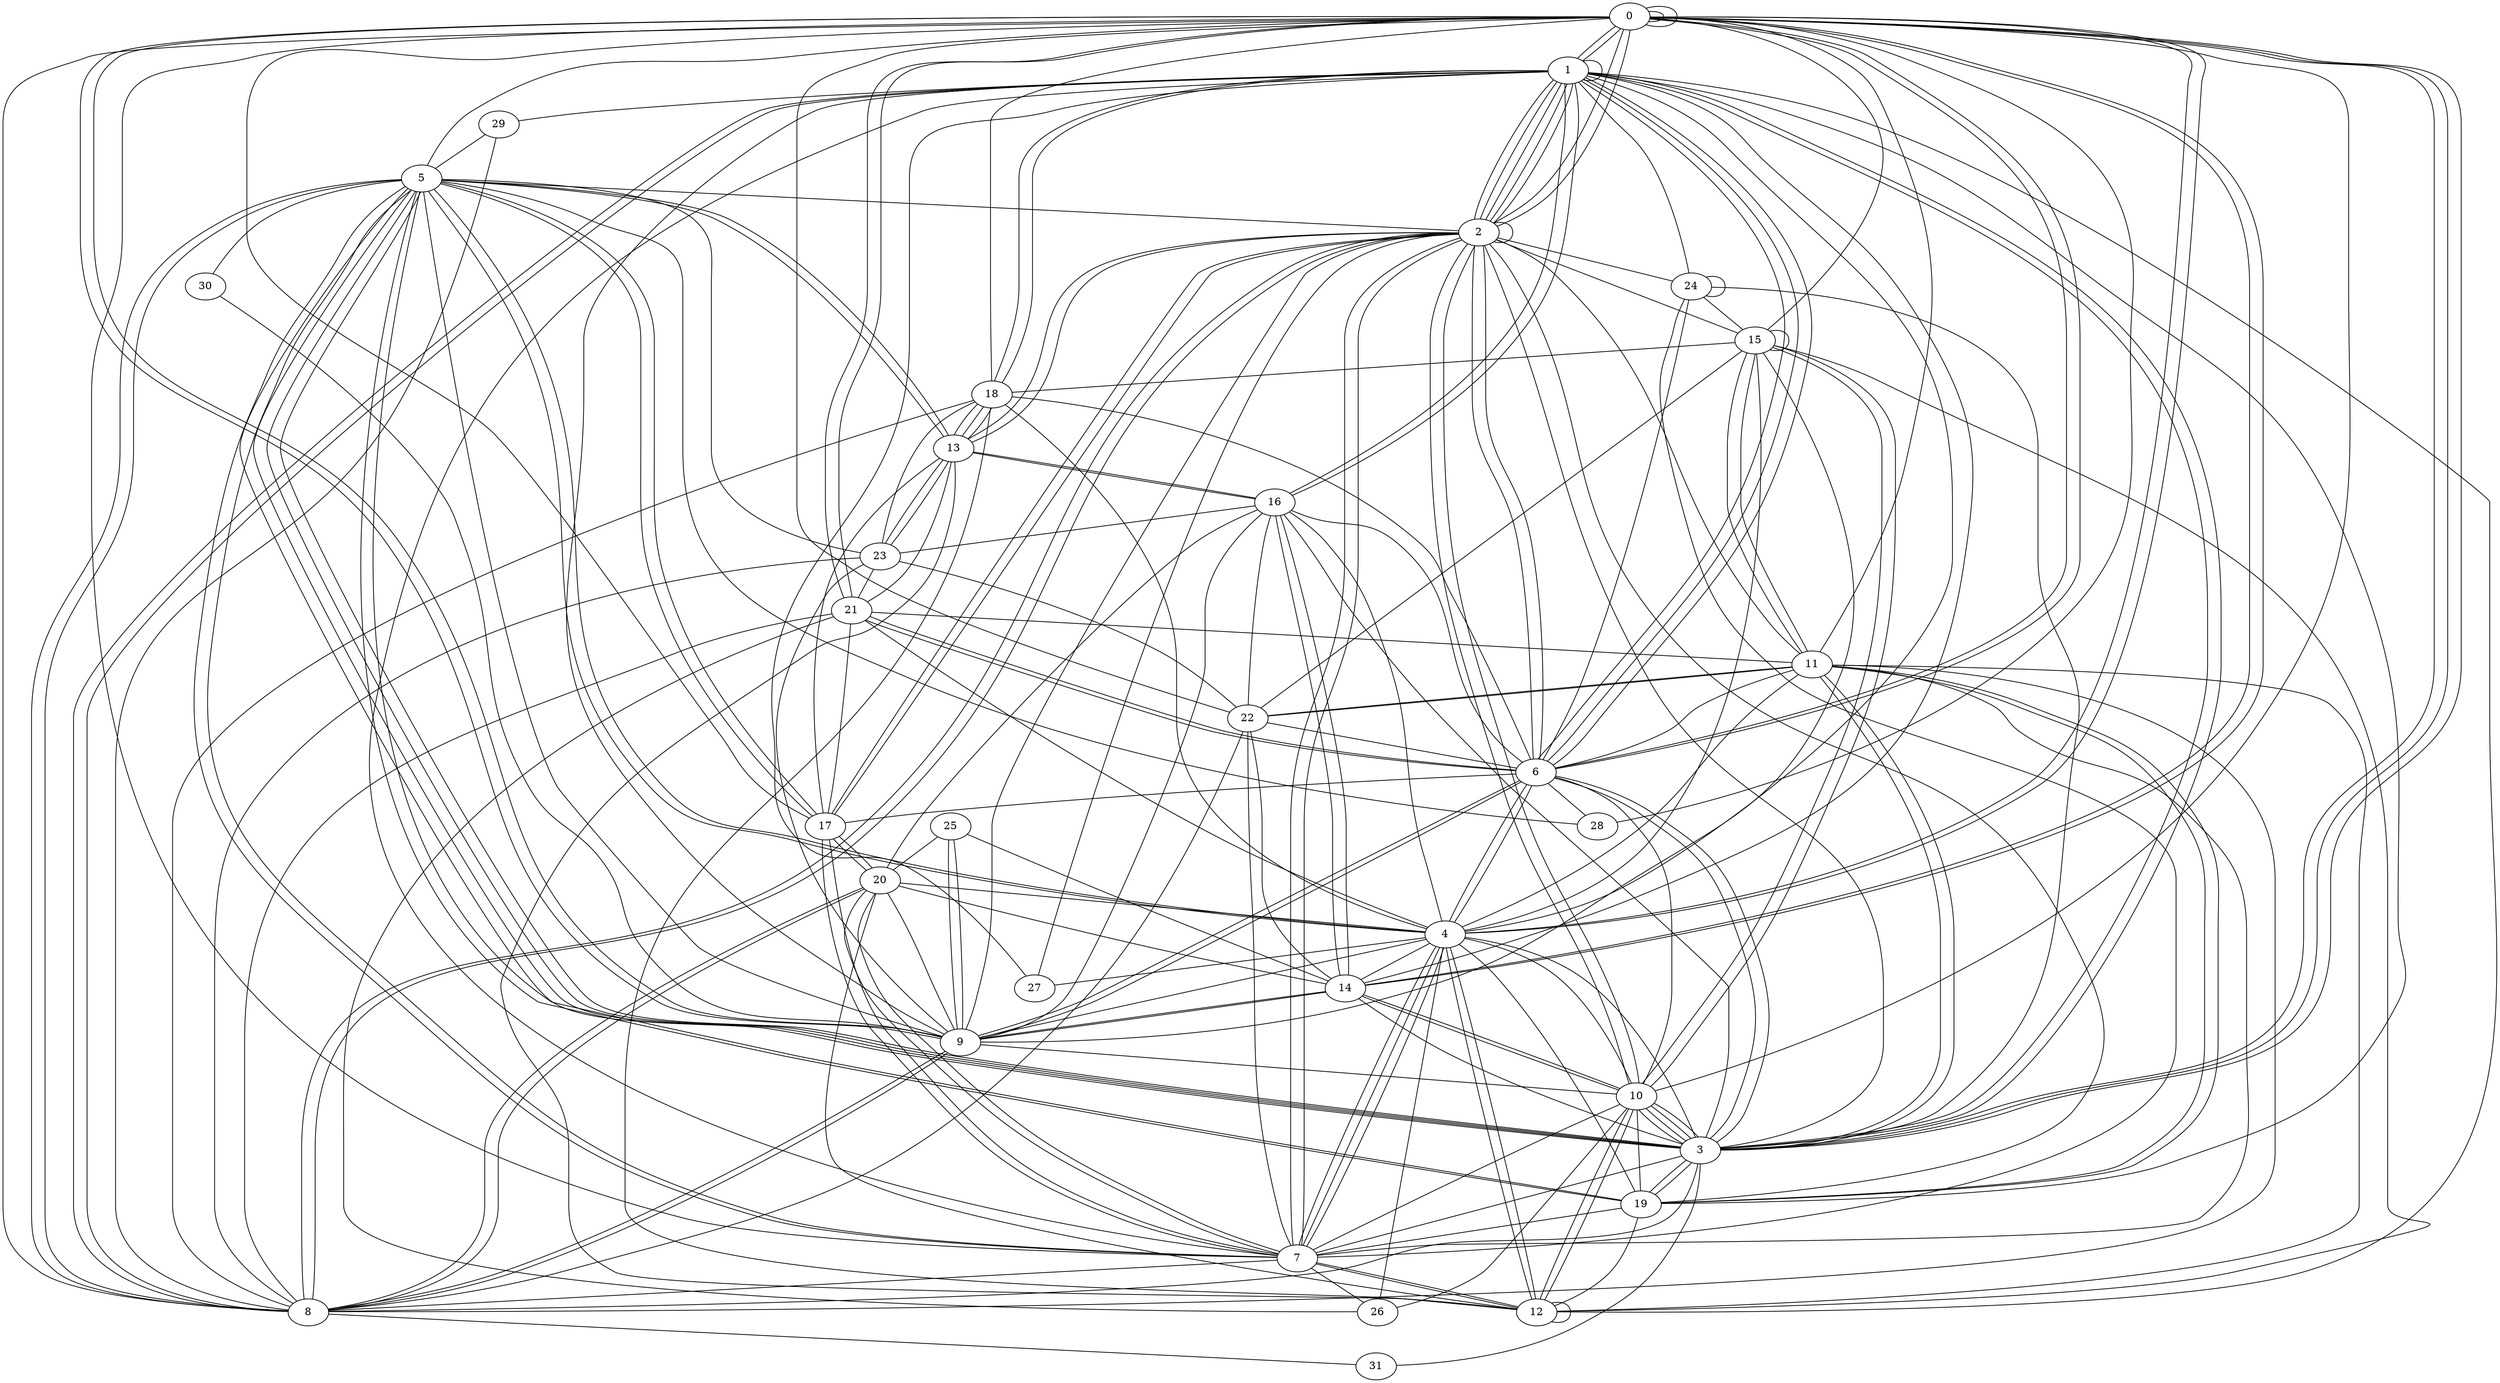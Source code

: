 graph G {
0;
1;
2;
3;
4;
5;
6;
7;
8;
9;
10;
11;
12;
13;
14;
15;
16;
17;
18;
19;
20;
21;
22;
23;
24;
25;
26;
27;
28;
29;
30;
31;
0--11 ;
14--1 ;
8--2 ;
4--26 ;
16--9 ;
2--7 ;
2--17 ;
3--6 ;
16--1 ;
8--23 ;
3--24 ;
23--18 ;
4--7 ;
18--0 ;
0--8 ;
12--12 ;
5--13 ;
0--1 ;
2--15 ;
4--14 ;
7--26 ;
4--0 ;
1--8 ;
3--5 ;
5--17 ;
20--8 ;
12--4 ;
11--15 ;
15--18 ;
15--15 ;
21--6 ;
22--11 ;
8--31 ;
0--17 ;
10--15 ;
9--23 ;
10--0 ;
1--2 ;
8--29 ;
2--13 ;
24--7 ;
26--21 ;
9--5 ;
5--8 ;
4--5 ;
1--0 ;
6--9 ;
7--17 ;
11--3 ;
7--12 ;
17--2 ;
11--6 ;
14--22 ;
20--12 ;
1--7 ;
4--7 ;
6--18 ;
0--28 ;
7--8 ;
3--14 ;
15--22 ;
24--1 ;
17--21 ;
10--14 ;
4--11 ;
8--5 ;
3--1 ;
10--14 ;
0--9 ;
5--30 ;
2--7 ;
6--10 ;
11--3 ;
0--3 ;
22--16 ;
2--1 ;
2--2 ;
5--3 ;
4--16 ;
4--0 ;
8--21 ;
14--16 ;
4--15 ;
5--7 ;
4--21 ;
0--0 ;
4--18 ;
8--22 ;
20--7 ;
12--11 ;
12--13 ;
7--10 ;
6--28 ;
9--14 ;
11--7 ;
8--3 ;
10--26 ;
6--21 ;
29--5 ;
1--6 ;
1--9 ;
11--2 ;
19--12 ;
9--10 ;
3--4 ;
19--10 ;
12--15 ;
20--16 ;
19--7 ;
19--4 ;
12--10 ;
17--20 ;
0--6 ;
1--2 ;
18--13 ;
14--9 ;
20--7 ;
22--0 ;
6--16 ;
1--27 ;
3--5 ;
0--5 ;
9--6 ;
21--13 ;
1--4 ;
17--13 ;
24--24 ;
24--15 ;
16--3 ;
0--6 ;
10--3 ;
0--14 ;
2--13 ;
3--10 ;
1--2 ;
21--0 ;
12--18 ;
2--6 ;
8--2 ;
22--6 ;
4--27 ;
12--10 ;
2--3 ;
9--0 ;
18--13 ;
0--2 ;
0--0 ;
9--20 ;
3--0 ;
1--16 ;
5--19 ;
19--3 ;
7--5 ;
11--19 ;
20--4 ;
1--6 ;
6--2 ;
23--13 ;
16--14 ;
5--28 ;
25--9 ;
5--23 ;
22--23 ;
8--11 ;
19--11 ;
5--13 ;
3--19 ;
7--12 ;
18--13 ;
7--0 ;
10--15 ;
25--14 ;
6--17 ;
2--19 ;
10--4 ;
1--8 ;
7--17 ;
16--23 ;
2--27 ;
20--14 ;
9--4 ;
5--2 ;
21--0 ;
16--13 ;
0--15 ;
5--17 ;
4--6 ;
18--1 ;
1--1 ;
4--5 ;
0--3 ;
10--3 ;
8--20 ;
2--24 ;
11--22 ;
18--1 ;
3--10 ;
9--2 ;
2--0 ;
17--20 ;
1--29 ;
13--16 ;
6--1 ;
31--3 ;
9--15 ;
10--2 ;
23--13 ;
8--9 ;
25--9 ;
3--6 ;
8--9 ;
21--11 ;
7--4 ;
8--18 ;
6--4 ;
23--21 ;
3--1 ;
30--9 ;
19--1 ;
14--0 ;
3--7 ;
11--15 ;
25--20 ;
2--1 ;
12--4 ;
7--22 ;
12--1 ;
24--6 ;
19--5 ;
10--2 ;
3--5 ;
}
